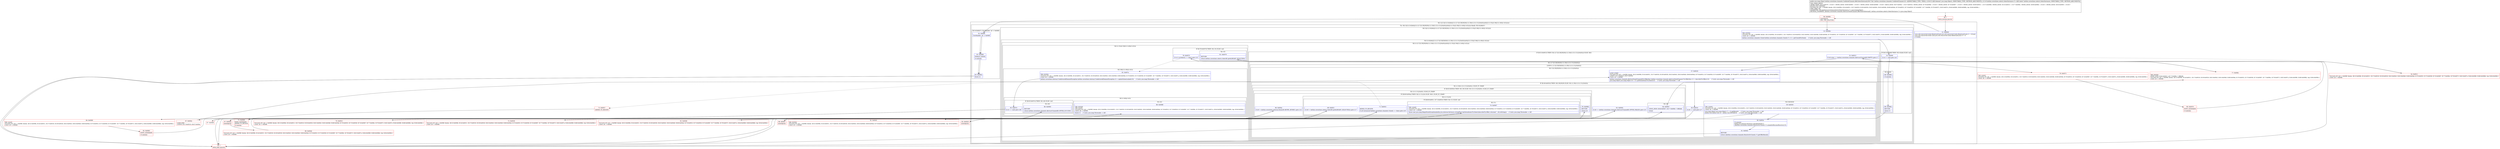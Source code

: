 digraph "CFG forkotlinx.coroutines.channels.ConflatedChannel.offerSelectInternal(Ljava\/lang\/Object;Lkotlinx\/coroutines\/selects\/SelectInstance;)Ljava\/lang\/Object;" {
subgraph cluster_Region_1194767676 {
label = "R(2:1|(2:3|(2:(2:43|44)|(2:(1:(2:7|(3:28|29|30)(1:(1:26)(1:(2:(1:21)|24)(0)))))(0)|(2:(1:35)|(2:36|(2:(1:40)|(1:42))))))))";
node [shape=record,color=blue];
Node_51 [shape=record,label="{51\:\ 0x0000|java.util.concurrent.locks.ReentrantLock java.util.concurrent.locks.ReentrantLock r1 = r9.lock\ljava.util.concurrent.locks.Lock java.util.concurrent.locks.ReentrantLock r3 = r1\lr3.lock()\l}"];
subgraph cluster_TryCatchRegion_1492837170 {
label = "Try: R(2:3|(2:(2:43|44)|(2:(1:(2:7|(3:28|29|30)(1:(1:26)(1:(2:(1:21)|24)(0)))))(0)|(2:(1:35)|(2:36|(2:(1:40)|(1:42))))))) finally: R(3:45|46|47)";
node [shape=record,color=blue];
subgraph cluster_Region_918242483 {
label = "R(2:3|(2:(2:43|44)|(2:(1:(2:7|(3:28|29|30)(1:(1:26)(1:(2:(1:21)|24)(0)))))(0)|(2:(1:35)|(2:36|(2:(1:40)|(1:42)))))))";
node [shape=record,color=blue];
Node_52 [shape=record,label="{52\:\ 0x000b|TRY_ENTER\lTryCatch #0 \{all \-\> 0x008f, blocks: (B:52:0x000b, B:54:0x0011, B:57:0x0018, B:59:0x0026, B:62:0x0043, B:65:0x0048, B:68:0x004d, B:70:0x0053, B:73:0x0058, B:74:0x0067, B:77:0x006c, B:79:0x0072, B:82:0x007a, B:84:0x0080, B:88:0x0088), top: B:94:0x000b \}\lCatch: all \-\> 0x008f\l|kotlinx.coroutines.channels.Closed kotlinx.coroutines.channels.Closed\<?\> r5 = getClosedForSend()     \/\/ Catch: java.lang.Throwable \-\> L8f\l}"];
subgraph cluster_Region_1073555185 {
label = "R(2:(2:43|44)|(2:(1:(2:7|(3:28|29|30)(1:(1:26)(1:(2:(1:21)|24)(0)))))(0)|(2:(1:35)|(2:36|(2:(1:40)|(1:42))))))";
node [shape=record,color=blue];
subgraph cluster_IfRegion_906140429 {
label = "IF [B:53:0x000f] THEN: R(2:43|44) ELSE: null";
node [shape=record,color=blue];
Node_53 [shape=record,label="{53\:\ 0x000f|if (r5 != null) goto L43\l}"];
subgraph cluster_Region_1241065481 {
label = "R(2:43|44)";
node [shape=record,color=blue];
Node_89 [shape=record,label="{89\:\ 0x0089|r3.unlock()\l}"];
Node_90 [shape=record,label="{90\:\ 0x008e|RETURN\l|return r5\l}"];
}
}
subgraph cluster_Region_1197321060 {
label = "R(2:(1:(2:7|(3:28|29|30)(1:(1:26)(1:(2:(1:21)|24)(0)))))(0)|(2:(1:35)|(2:36|(2:(1:40)|(1:42)))))";
node [shape=record,color=blue];
subgraph cluster_IfRegion_1996765905 {
label = "IF [B:55:0x0015] THEN: R(1:(2:7|(3:28|29|30)(1:(1:26)(1:(2:(1:21)|24)(0))))) ELSE: R(0)";
node [shape=record,color=blue];
Node_55 [shape=record,label="{55\:\ 0x0015|if (r9.value == kotlinx.coroutines.channels.AbstractChannelKt.EMPTY) goto L7\l}"];
subgraph cluster_Region_2028516464 {
label = "R(1:(2:7|(3:28|29|30)(1:(1:26)(1:(2:(1:21)|24)(0)))))";
node [shape=record,color=blue];
subgraph cluster_LoopRegion_787795762 {
label = "LOOP:0: (2:7|(3:28|29|30)(1:(1:26)(1:(2:(1:21)|24)(0))))";
node [shape=record,color=blue];
subgraph cluster_Region_2101395857 {
label = "R(2:7|(3:28|29|30)(1:(1:26)(1:(2:(1:21)|24)(0))))";
node [shape=record,color=blue];
Node_57 [shape=record,label="{57\:\ 0x0018|LOOP_START\lTryCatch #0 \{all \-\> 0x008f, blocks: (B:52:0x000b, B:54:0x0011, B:57:0x0018, B:59:0x0026, B:62:0x0043, B:65:0x0048, B:68:0x004d, B:70:0x0053, B:73:0x0058, B:74:0x0067, B:77:0x006c, B:79:0x0072, B:82:0x007a, B:84:0x0080, B:88:0x0088), top: B:94:0x000b \}\lLOOP:0: B:57:0x0018\-\>B:67:0x004c\lCatch: all \-\> 0x008f\l|kotlinx.coroutines.channels.AbstractSendChannel$TryOfferDesc kotlinx.coroutines.channels.AbstractSendChannel.TryOfferDesc r5 = describeTryOffer(r10)     \/\/ Catch: java.lang.Throwable \-\> L8f\ljava.lang.Object java.lang.Object r6 = r11.performAtomicTrySelect(r5)     \/\/ Catch: java.lang.Throwable \-\> L8f\l}"];
subgraph cluster_IfRegion_1212561615 {
label = "IF [B:58:0x0024] THEN: R(3:28|29|30) ELSE: R(1:(1:26)(1:(2:(1:21)|24)(0)))";
node [shape=record,color=blue];
Node_58 [shape=record,label="{58\:\ 0x0024|if (r6 == null) goto L27\l}"];
subgraph cluster_Region_2074202391 {
label = "R(3:28|29|30)";
node [shape=record,color=blue];
Node_59 [shape=record,label="{59\:\ 0x0026|TRY_LEAVE\lTryCatch #0 \{all \-\> 0x008f, blocks: (B:52:0x000b, B:54:0x0011, B:57:0x0018, B:59:0x0026, B:62:0x0043, B:65:0x0048, B:68:0x004d, B:70:0x0053, B:73:0x0058, B:74:0x0067, B:77:0x006c, B:79:0x0072, B:82:0x007a, B:84:0x0080, B:88:0x0088), top: B:94:0x000b \}\lCatch: all \-\> 0x008f\l|java.lang.Object java.lang.Object r7 = r5.getResult()     \/\/ Catch: java.lang.Throwable \-\> L8f\lkotlin.Unit kotlin.Unit r4 = kotlin.Unit.INSTANCE     \/\/ Catch: java.lang.Throwable \-\> L8f\l}"];
Node_60 [shape=record,label="{60\:\ 0x002e|r3.unlock()\lkotlin.jvm.internal.Intrinsics.checkNotNull(r7)\l((kotlinx.coroutines.channels.ReceiveOrClosed) r7).completeResumeReceive(r10)\l}"];
Node_61 [shape=record,label="{61\:\ 0x0042|RETURN\l|return ((kotlinx.coroutines.channels.ReceiveOrClosed) r7).getOfferResult()\l}"];
}
subgraph cluster_Region_81282819 {
label = "R(1:(1:26)(1:(2:(1:21)|24)(0))) | ELSE_IF_CHAIN\l";
node [shape=record,color=blue];
subgraph cluster_IfRegion_785813646 {
label = "IF [B:63:0x0045] THEN: R(1:26) ELSE: R(1:(2:(1:21)|24)(0)) | ELSE_IF_CHAIN\l";
node [shape=record,color=blue];
Node_63 [shape=record,label="{63\:\ 0x0045|if (r6 == kotlinx.coroutines.channels.AbstractChannelKt.OFFER_FAILED) goto L25\l}"];
subgraph cluster_Region_1390159867 {
label = "R(1:26)";
node [shape=record,color=blue];
Node_64 [shape=record,label="{64\:\ 0x0047|EDGE_INSN: B:64:0x0047\-\>B:77:0x006c ?: BREAK  \l|break\l}"];
}
subgraph cluster_Region_1865040612 {
label = "R(1:(2:(1:21)|24)(0)) | ELSE_IF_CHAIN\l";
node [shape=record,color=blue];
subgraph cluster_IfRegion_921309935 {
label = "IF [B:66:0x004a] THEN: R(2:(1:21)|24) ELSE: R(0) | ELSE_IF_CHAIN\l";
node [shape=record,color=blue];
Node_66 [shape=record,label="{66\:\ 0x004a|if (r6 != kotlinx.coroutines.internal.AtomicKt.RETRY_ATOMIC) goto L14\l}"];
subgraph cluster_Region_778857508 {
label = "R(2:(1:21)|24)";
node [shape=record,color=blue];
subgraph cluster_IfRegion_1306329578 {
label = "IF [B:69:0x0051, B:71:0x0055] THEN: R(1:21) ELSE: null";
node [shape=record,color=blue];
Node_69 [shape=record,label="{69\:\ 0x0051|if (r6 != kotlinx.coroutines.selects.SelectKt.getALREADY_SELECTED()) goto L17\l}"];
Node_71 [shape=record,label="{71\:\ 0x0055|ADDED_TO_REGION\l|if ((r6 instanceof kotlinx.coroutines.channels.Closed) == false) goto L20\l}"];
subgraph cluster_Region_883218654 {
label = "R(1:21)";
node [shape=record,color=blue];
Node_74 [shape=record,label="{74\:\ 0x0067|TRY_LEAVE\lTryCatch #0 \{all \-\> 0x008f, blocks: (B:52:0x000b, B:54:0x0011, B:57:0x0018, B:59:0x0026, B:62:0x0043, B:65:0x0048, B:68:0x004d, B:70:0x0053, B:73:0x0058, B:74:0x0067, B:77:0x006c, B:79:0x0072, B:82:0x007a, B:84:0x0080, B:88:0x0088), top: B:94:0x000b \}\lCatch: all \-\> 0x008f\l|throw new java.lang.IllegalStateException(kotlin.jvm.internal.Intrinsics.stringPlus(\"performAtomicTrySelect(describeTryOffer) returned \", r6).toString())     \/\/ Catch: java.lang.Throwable \-\> L8f\l}"];
}
}
Node_76 [shape=record,label="{76\:\ 0x006b|RETURN\l|return r6\l}"];
}
subgraph cluster_Region_1731173740 {
label = "R(0)";
node [shape=record,color=blue];
}
}
}
}
}
}
}
}
}
subgraph cluster_Region_554254037 {
label = "R(0)";
node [shape=record,color=blue];
}
}
subgraph cluster_Region_316221168 {
label = "R(2:(1:35)|(2:36|(2:(1:40)|(1:42))))";
node [shape=record,color=blue];
subgraph cluster_IfRegion_802781997 {
label = "IF [B:78:0x0070] THEN: R(1:35) ELSE: null";
node [shape=record,color=blue];
Node_78 [shape=record,label="{78\:\ 0x0070|if (r11.trySelect() == false) goto L33\l}"];
subgraph cluster_Region_881215303 {
label = "R(1:35)";
node [shape=record,color=blue];
Node_81 [shape=record,label="{81\:\ 0x0079|RETURN\l|return kotlinx.coroutines.selects.SelectKt.getALREADY_SELECTED()\l}"];
}
}
subgraph cluster_Region_1130290611 {
label = "R(2:36|(2:(1:40)|(1:42)))";
node [shape=record,color=blue];
Node_82 [shape=record,label="{82\:\ 0x007a|TRY_ENTER\lTryCatch #0 \{all \-\> 0x008f, blocks: (B:52:0x000b, B:54:0x0011, B:57:0x0018, B:59:0x0026, B:62:0x0043, B:65:0x0048, B:68:0x004d, B:70:0x0053, B:73:0x0058, B:74:0x0067, B:77:0x006c, B:79:0x0072, B:82:0x007a, B:84:0x0080, B:88:0x0088), top: B:94:0x000b \}\lCatch: all \-\> 0x008f\l|kotlinx.coroutines.internal.UndeliveredElementException kotlinx.coroutines.internal.UndeliveredElementException r5 = updateValueLocked(r10)     \/\/ Catch: java.lang.Throwable \-\> L8f\l}"];
subgraph cluster_Region_1544632468 {
label = "R(2:(1:40)|(1:42))";
node [shape=record,color=blue];
subgraph cluster_IfRegion_868923278 {
label = "IF [B:83:0x007e] THEN: R(1:40) ELSE: null";
node [shape=record,color=blue];
Node_83 [shape=record,label="{83\:\ 0x007e|if (r5 == null) goto L38\l}"];
subgraph cluster_Region_119827264 {
label = "R(1:40)";
node [shape=record,color=blue];
Node_86 [shape=record,label="{86\:\ 0x0085|RETURN\l|return kotlinx.coroutines.channels.AbstractChannelKt.OFFER_SUCCESS\l}"];
}
}
subgraph cluster_Region_1605952408 {
label = "R(1:42)";
node [shape=record,color=blue];
Node_88 [shape=record,label="{88\:\ 0x0088|TRY_ENTER\lTRY_LEAVE\lTryCatch #0 \{all \-\> 0x008f, blocks: (B:52:0x000b, B:54:0x0011, B:57:0x0018, B:59:0x0026, B:62:0x0043, B:65:0x0048, B:68:0x004d, B:70:0x0053, B:73:0x0058, B:74:0x0067, B:77:0x006c, B:79:0x0072, B:82:0x007a, B:84:0x0080, B:88:0x0088), top: B:94:0x000b \}\lCatch: all \-\> 0x008f\l|throw r5     \/\/ Catch: java.lang.Throwable \-\> L8f\l}"];
}
}
}
}
}
}
}
subgraph cluster_Region_1146521168 {
label = "R(3:45|46|47) | ExcHandler: all \-\> 0x008f\l";
node [shape=record,color=blue];
Node_91 [shape=record,label="{91\:\ 0x008f|ExcHandler: all \-\> 0x008f\l}"];
Node_92 [shape=record,label="{92\:\ 0x0090|FINALLY_INSNS\l|r3.unlock()\l}"];
Node_93 [shape=record,label="{93\:\ 0x0093|throw r4\l}"];
}
}
}
subgraph cluster_Region_1146521168 {
label = "R(3:45|46|47) | ExcHandler: all \-\> 0x008f\l";
node [shape=record,color=blue];
Node_91 [shape=record,label="{91\:\ 0x008f|ExcHandler: all \-\> 0x008f\l}"];
Node_92 [shape=record,label="{92\:\ 0x0090|FINALLY_INSNS\l|r3.unlock()\l}"];
Node_93 [shape=record,label="{93\:\ 0x0093|throw r4\l}"];
}
Node_49 [shape=record,color=red,label="{49\:\ ?|MTH_ENTER_BLOCK\l}"];
Node_94 [shape=record,color=red,label="{94\:\ 0x000b|SYNTHETIC\lEXC_TOP_SPLITTER\l}"];
Node_54 [shape=record,color=red,label="{54\:\ 0x0011|TryCatch #0 \{all \-\> 0x008f, blocks: (B:52:0x000b, B:54:0x0011, B:57:0x0018, B:59:0x0026, B:62:0x0043, B:65:0x0048, B:68:0x004d, B:70:0x0053, B:73:0x0058, B:74:0x0067, B:77:0x006c, B:79:0x0072, B:82:0x007a, B:84:0x0080, B:88:0x0088), top: B:94:0x000b \}\lCatch: all \-\> 0x008f\l}"];
Node_62 [shape=record,color=red,label="{62\:\ 0x0043|TRY_ENTER\lTryCatch #0 \{all \-\> 0x008f, blocks: (B:52:0x000b, B:54:0x0011, B:57:0x0018, B:59:0x0026, B:62:0x0043, B:65:0x0048, B:68:0x004d, B:70:0x0053, B:73:0x0058, B:74:0x0067, B:77:0x006c, B:79:0x0072, B:82:0x007a, B:84:0x0080, B:88:0x0088), top: B:94:0x000b \}\lCatch: all \-\> 0x008f\l}"];
Node_65 [shape=record,color=red,label="{65\:\ 0x0048|TryCatch #0 \{all \-\> 0x008f, blocks: (B:52:0x000b, B:54:0x0011, B:57:0x0018, B:59:0x0026, B:62:0x0043, B:65:0x0048, B:68:0x004d, B:70:0x0053, B:73:0x0058, B:74:0x0067, B:77:0x006c, B:79:0x0072, B:82:0x007a, B:84:0x0080, B:88:0x0088), top: B:94:0x000b \}\lCatch: all \-\> 0x008f\l}"];
Node_67 [shape=record,color=red,label="{67\:\ 0x004c|LOOP_END\lLOOP:0: B:57:0x0018\-\>B:67:0x004c\l}"];
Node_97 [shape=record,color=red,label="{97\:\ 0x004d|SYNTHETIC\l}"];
Node_68 [shape=record,color=red,label="{68\:\ 0x004d|TryCatch #0 \{all \-\> 0x008f, blocks: (B:52:0x000b, B:54:0x0011, B:57:0x0018, B:59:0x0026, B:62:0x0043, B:65:0x0048, B:68:0x004d, B:70:0x0053, B:73:0x0058, B:74:0x0067, B:77:0x006c, B:79:0x0072, B:82:0x007a, B:84:0x0080, B:88:0x0088), top: B:94:0x000b \}\lCatch: all \-\> 0x008f\l}"];
Node_70 [shape=record,color=red,label="{70\:\ 0x0053|TryCatch #0 \{all \-\> 0x008f, blocks: (B:52:0x000b, B:54:0x0011, B:57:0x0018, B:59:0x0026, B:62:0x0043, B:65:0x0048, B:68:0x004d, B:70:0x0053, B:73:0x0058, B:74:0x0067, B:77:0x006c, B:79:0x0072, B:82:0x007a, B:84:0x0080, B:88:0x0088), top: B:94:0x000b \}\lCatch: all \-\> 0x008f\l}"];
Node_72 [shape=record,color=red,label="{72\:\ 0x0057|ADDED_TO_REGION\l}"];
Node_73 [shape=record,color=red,label="{73\:\ 0x0058|TryCatch #0 \{all \-\> 0x008f, blocks: (B:52:0x000b, B:54:0x0011, B:57:0x0018, B:59:0x0026, B:62:0x0043, B:65:0x0048, B:68:0x004d, B:70:0x0053, B:73:0x0058, B:74:0x0067, B:77:0x006c, B:79:0x0072, B:82:0x007a, B:84:0x0080, B:88:0x0088), top: B:94:0x000b \}\lCatch: all \-\> 0x008f\l}"];
Node_50 [shape=record,color=red,label="{50\:\ ?|MTH_EXIT_BLOCK\l}"];
Node_75 [shape=record,color=red,label="{75\:\ 0x0068|DONT_GENERATE\lADDED_TO_REGION\l|r3.unlock()\l}"];
Node_96 [shape=record,color=red,label="{96\:\ 0x0047|SYNTHETIC\l}"];
Node_95 [shape=record,color=red,label="{95\:\ 0x0026|SYNTHETIC\l}"];
Node_77 [shape=record,color=red,label="{77\:\ 0x006c|TRY_ENTER\lEDGE_INSN: B:64:0x0047\-\>B:77:0x006c ?: BREAK  \lTryCatch #0 \{all \-\> 0x008f, blocks: (B:52:0x000b, B:54:0x0011, B:57:0x0018, B:59:0x0026, B:62:0x0043, B:65:0x0048, B:68:0x004d, B:70:0x0053, B:73:0x0058, B:74:0x0067, B:77:0x006c, B:79:0x0072, B:82:0x007a, B:84:0x0080, B:88:0x0088), top: B:94:0x000b \}\lCatch: all \-\> 0x008f\l}"];
Node_79 [shape=record,color=red,label="{79\:\ 0x0072|TRY_LEAVE\lTryCatch #0 \{all \-\> 0x008f, blocks: (B:52:0x000b, B:54:0x0011, B:57:0x0018, B:59:0x0026, B:62:0x0043, B:65:0x0048, B:68:0x004d, B:70:0x0053, B:73:0x0058, B:74:0x0067, B:77:0x006c, B:79:0x0072, B:82:0x007a, B:84:0x0080, B:88:0x0088), top: B:94:0x000b \}\lCatch: all \-\> 0x008f\l}"];
Node_80 [shape=record,color=red,label="{80\:\ 0x0076|DONT_GENERATE\l|r3.unlock()\l}"];
Node_84 [shape=record,color=red,label="{84\:\ 0x0080|TRY_LEAVE\lTryCatch #0 \{all \-\> 0x008f, blocks: (B:52:0x000b, B:54:0x0011, B:57:0x0018, B:59:0x0026, B:62:0x0043, B:65:0x0048, B:68:0x004d, B:70:0x0053, B:73:0x0058, B:74:0x0067, B:77:0x006c, B:79:0x0072, B:82:0x007a, B:84:0x0080, B:88:0x0088), top: B:94:0x000b \}\lCatch: all \-\> 0x008f\l}"];
Node_85 [shape=record,color=red,label="{85\:\ 0x0082|DONT_GENERATE\l|r3.unlock()\l}"];
Node_87 [shape=record,color=red,label="{87\:\ 0x0086}"];
MethodNode[shape=record,label="{public java.lang.Object kotlinx.coroutines.channels.ConflatedChannel.offerSelectInternal((r9v0 'this' kotlinx.coroutines.channels.ConflatedChannel\<E\> A[IMMUTABLE_TYPE, THIS]), (r10v0 E A[D('element' java.lang.Object), IMMUTABLE_TYPE, METHOD_ARGUMENT]), (r11v0 kotlinx.coroutines.selects.SelectInstance\<?\> A[D('select' kotlinx.coroutines.selects.SelectInstance), IMMUTABLE_TYPE, METHOD_ARGUMENT]))  | USE_LINES_HINTS\lCROSS_EDGE: B:81:0x0079 \-\> B:50:?, CROSS_EDGE: B:86:0x0085 \-\> B:50:?, CROSS_EDGE: B:88:0x0088 \-\> B:50:?, BACK_EDGE: B:67:0x004c \-\> B:57:0x0018, CROSS_EDGE: B:76:0x006b \-\> B:50:?, CROSS_EDGE: B:74:0x0067 \-\> B:50:?, CROSS_EDGE: B:69:0x0051 \-\> B:75:0x0068, CROSS_EDGE: B:55:0x0015 \-\> B:77:0x006c, CROSS_EDGE: B:90:0x008e \-\> B:50:?, CROSS_EDGE: B:93:0x0093 \-\> B:50:?\lINLINE_NOT_NEEDED\lTryCatch #0 \{all \-\> 0x008f, blocks: (B:52:0x000b, B:54:0x0011, B:57:0x0018, B:59:0x0026, B:62:0x0043, B:65:0x0048, B:68:0x004d, B:70:0x0053, B:73:0x0058, B:74:0x0067, B:77:0x006c, B:79:0x0072, B:82:0x007a, B:84:0x0080, B:88:0x0088), top: B:94:0x000b \}\lTYPE_VARS: [E]\lSIGNATURE: (TE;Lkotlinx\/coroutines\/selects\/SelectInstance\<*\>;)Ljava\/lang\/Object;\lMETHOD_OVERRIDE: [kotlinx.coroutines.channels.AbstractSendChannel.offerSelectInternal(E, kotlinx.coroutines.selects.SelectInstance\<?\>):java.lang.Object]\l}"];
MethodNode -> Node_49;Node_51 -> Node_94;
Node_52 -> Node_53;
Node_53 -> Node_54[style=dashed];
Node_53 -> Node_89;
Node_89 -> Node_90;
Node_90 -> Node_50;
Node_55 -> Node_57;
Node_55 -> Node_77[style=dashed];
Node_57 -> Node_58;
Node_58 -> Node_62[style=dashed];
Node_58 -> Node_95;
Node_59 -> Node_60;
Node_60 -> Node_61;
Node_61 -> Node_50;
Node_63 -> Node_65[style=dashed];
Node_63 -> Node_96;
Node_64 -> Node_77;
Node_66 -> Node_67[style=dashed];
Node_66 -> Node_97;
Node_69 -> Node_70;
Node_69 -> Node_75[style=dashed];
Node_71 -> Node_72[style=dashed];
Node_71 -> Node_73;
Node_74 -> Node_50;
Node_76 -> Node_50;
Node_78 -> Node_79;
Node_78 -> Node_82[style=dashed];
Node_81 -> Node_50;
Node_82 -> Node_83;
Node_83 -> Node_84;
Node_83 -> Node_87[style=dashed];
Node_86 -> Node_50;
Node_88 -> Node_50;
Node_91 -> Node_92;
Node_92 -> Node_93;
Node_93 -> Node_50;
Node_91 -> Node_92;
Node_92 -> Node_93;
Node_93 -> Node_50;
Node_49 -> Node_51;
Node_94 -> Node_52;
Node_94 -> Node_91;
Node_54 -> Node_55;
Node_62 -> Node_63;
Node_65 -> Node_66;
Node_67 -> Node_57;
Node_97 -> Node_68;
Node_68 -> Node_69;
Node_70 -> Node_71;
Node_72 -> Node_75;
Node_73 -> Node_74;
Node_75 -> Node_76;
Node_96 -> Node_64;
Node_95 -> Node_59;
Node_77 -> Node_78;
Node_79 -> Node_80;
Node_80 -> Node_81;
Node_84 -> Node_85;
Node_85 -> Node_86;
Node_87 -> Node_88;
}

